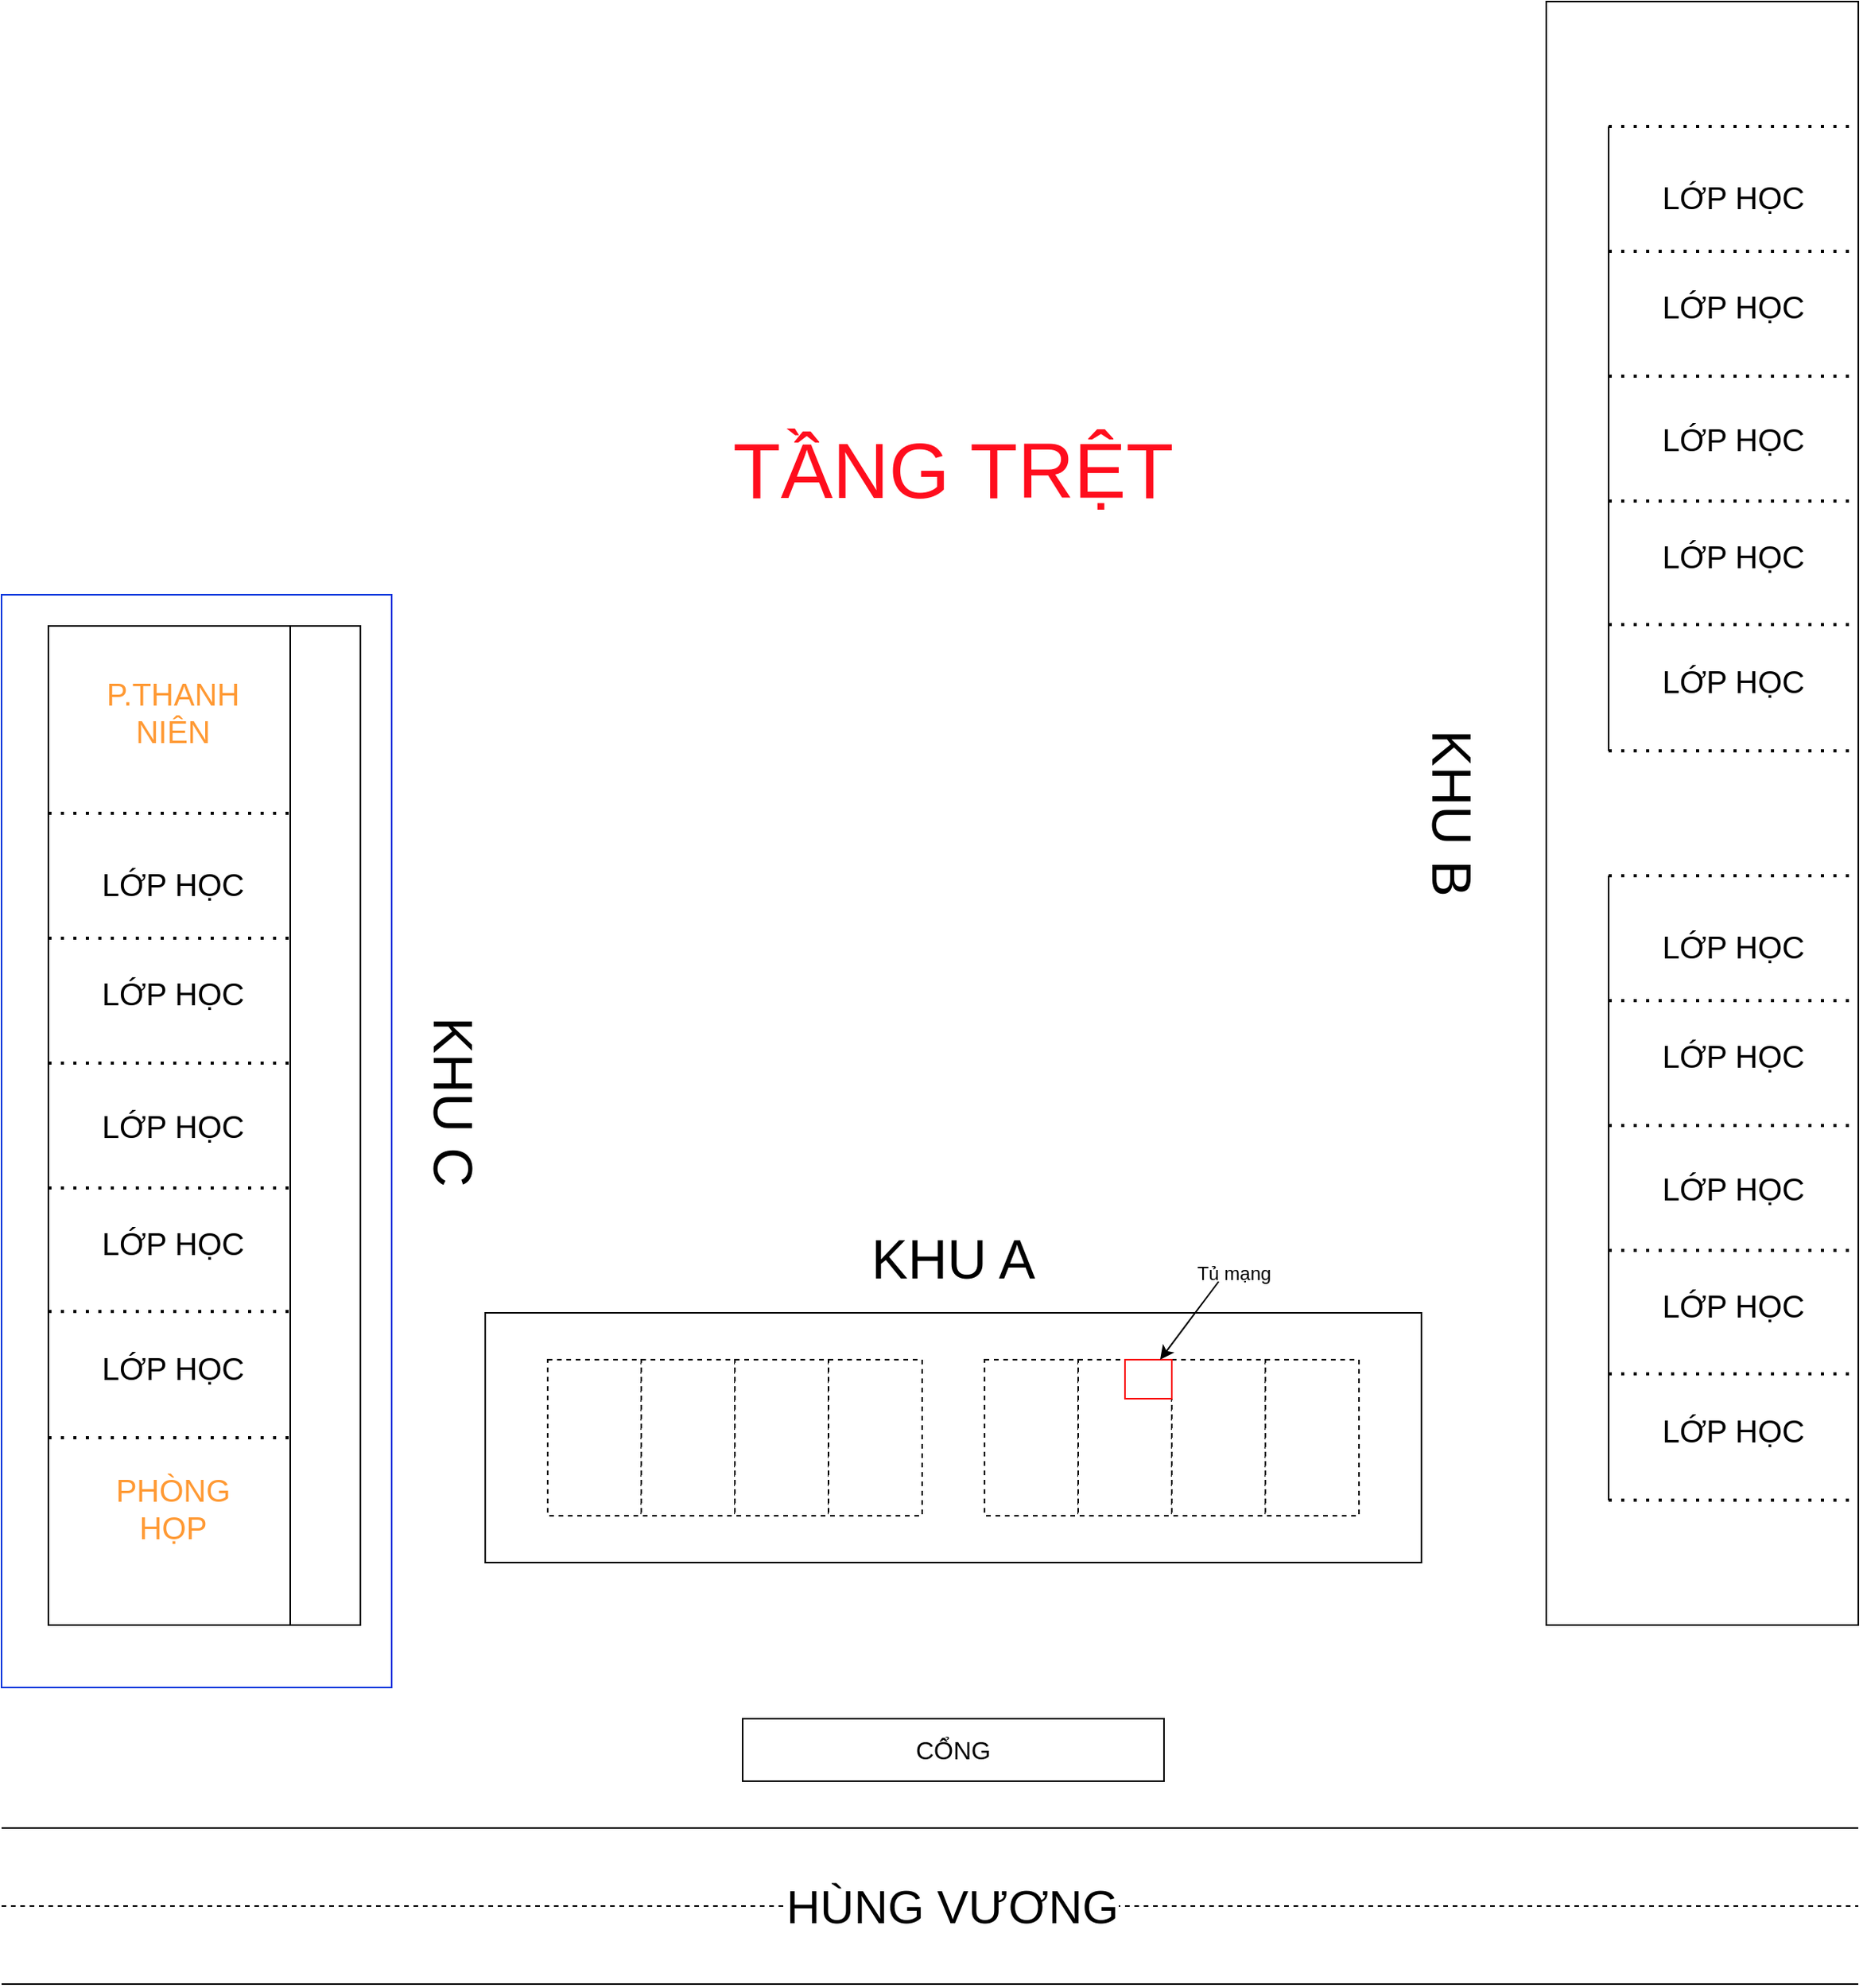 <mxfile version="21.6.5" type="github">
  <diagram name="Page-1" id="38b20595-45e3-9b7f-d5ca-b57f44c5b66d">
    <mxGraphModel dx="23" dy="839" grid="1" gridSize="10" guides="1" tooltips="1" connect="1" arrows="1" fold="1" page="1" pageScale="1" pageWidth="1169" pageHeight="827" background="none" math="0" shadow="0">
      <root>
        <mxCell id="0" />
        <mxCell id="1" parent="0" />
        <mxCell id="CTfxfTfo0A_JuxHDHBcR-1" value="" style="endArrow=none;html=1;rounded=0;" edge="1" parent="1">
          <mxGeometry width="50" height="50" relative="1" as="geometry">
            <mxPoint x="570" y="690" as="sourcePoint" />
            <mxPoint x="1760" y="690" as="targetPoint" />
          </mxGeometry>
        </mxCell>
        <mxCell id="CTfxfTfo0A_JuxHDHBcR-3" value="" style="endArrow=none;html=1;rounded=0;" edge="1" parent="1">
          <mxGeometry width="50" height="50" relative="1" as="geometry">
            <mxPoint x="570" y="790" as="sourcePoint" />
            <mxPoint x="1760" y="790" as="targetPoint" />
          </mxGeometry>
        </mxCell>
        <mxCell id="CTfxfTfo0A_JuxHDHBcR-4" value="" style="endArrow=none;html=1;rounded=0;dashed=1;" edge="1" parent="1">
          <mxGeometry width="50" height="50" relative="1" as="geometry">
            <mxPoint x="570" y="740" as="sourcePoint" />
            <mxPoint x="1760" y="740" as="targetPoint" />
          </mxGeometry>
        </mxCell>
        <mxCell id="CTfxfTfo0A_JuxHDHBcR-5" value="HÙNG VƯƠNG" style="edgeLabel;html=1;align=center;verticalAlign=middle;resizable=0;points=[];fontSize=30;" vertex="1" connectable="0" parent="CTfxfTfo0A_JuxHDHBcR-4">
          <mxGeometry x="-0.393" y="2" relative="1" as="geometry">
            <mxPoint x="248" y="2" as="offset" />
          </mxGeometry>
        </mxCell>
        <mxCell id="CTfxfTfo0A_JuxHDHBcR-6" value="" style="rounded=0;whiteSpace=wrap;html=1;" vertex="1" parent="1">
          <mxGeometry x="600" y="-80" width="200" height="640" as="geometry" />
        </mxCell>
        <mxCell id="CTfxfTfo0A_JuxHDHBcR-7" value="" style="rounded=0;whiteSpace=wrap;html=1;" vertex="1" parent="1">
          <mxGeometry x="1560" y="-480" width="200" height="1040" as="geometry" />
        </mxCell>
        <mxCell id="CTfxfTfo0A_JuxHDHBcR-8" value="" style="rounded=0;whiteSpace=wrap;html=1;" vertex="1" parent="1">
          <mxGeometry x="880" y="360" width="600" height="160" as="geometry" />
        </mxCell>
        <mxCell id="CTfxfTfo0A_JuxHDHBcR-9" value="" style="rounded=0;whiteSpace=wrap;html=1;" vertex="1" parent="1">
          <mxGeometry x="1045" y="620" width="270" height="40" as="geometry" />
        </mxCell>
        <mxCell id="CTfxfTfo0A_JuxHDHBcR-10" value="" style="endArrow=none;dashed=1;html=1;dashPattern=1 3;strokeWidth=2;rounded=0;exitX=0;exitY=0.75;exitDx=0;exitDy=0;entryX=1;entryY=0.75;entryDx=0;entryDy=0;" edge="1" parent="1">
          <mxGeometry width="50" height="50" relative="1" as="geometry">
            <mxPoint x="600" y="440" as="sourcePoint" />
            <mxPoint x="760" y="440" as="targetPoint" />
          </mxGeometry>
        </mxCell>
        <mxCell id="CTfxfTfo0A_JuxHDHBcR-11" value="" style="endArrow=none;dashed=1;html=1;dashPattern=1 3;strokeWidth=2;rounded=0;exitX=0;exitY=0.75;exitDx=0;exitDy=0;entryX=1;entryY=0.75;entryDx=0;entryDy=0;" edge="1" parent="1">
          <mxGeometry width="50" height="50" relative="1" as="geometry">
            <mxPoint x="600" y="359.17" as="sourcePoint" />
            <mxPoint x="760" y="359.17" as="targetPoint" />
          </mxGeometry>
        </mxCell>
        <mxCell id="CTfxfTfo0A_JuxHDHBcR-12" value="" style="endArrow=none;dashed=1;html=1;dashPattern=1 3;strokeWidth=2;rounded=0;exitX=0;exitY=0.75;exitDx=0;exitDy=0;entryX=1;entryY=0.75;entryDx=0;entryDy=0;" edge="1" parent="1">
          <mxGeometry width="50" height="50" relative="1" as="geometry">
            <mxPoint x="600" y="280" as="sourcePoint" />
            <mxPoint x="760" y="280" as="targetPoint" />
          </mxGeometry>
        </mxCell>
        <mxCell id="CTfxfTfo0A_JuxHDHBcR-13" value="" style="endArrow=none;dashed=1;html=1;dashPattern=1 3;strokeWidth=2;rounded=0;exitX=0;exitY=0.75;exitDx=0;exitDy=0;entryX=1;entryY=0.75;entryDx=0;entryDy=0;" edge="1" parent="1">
          <mxGeometry width="50" height="50" relative="1" as="geometry">
            <mxPoint x="600" y="200" as="sourcePoint" />
            <mxPoint x="760" y="200" as="targetPoint" />
          </mxGeometry>
        </mxCell>
        <mxCell id="CTfxfTfo0A_JuxHDHBcR-14" value="" style="endArrow=none;dashed=1;html=1;dashPattern=1 3;strokeWidth=2;rounded=0;exitX=0;exitY=0.75;exitDx=0;exitDy=0;entryX=1;entryY=0.75;entryDx=0;entryDy=0;" edge="1" parent="1">
          <mxGeometry width="50" height="50" relative="1" as="geometry">
            <mxPoint x="600" y="120" as="sourcePoint" />
            <mxPoint x="760" y="120" as="targetPoint" />
          </mxGeometry>
        </mxCell>
        <mxCell id="CTfxfTfo0A_JuxHDHBcR-16" value="" style="endArrow=none;dashed=1;html=1;dashPattern=1 3;strokeWidth=2;rounded=0;exitX=0;exitY=0.75;exitDx=0;exitDy=0;entryX=1;entryY=0.75;entryDx=0;entryDy=0;" edge="1" parent="1">
          <mxGeometry width="50" height="50" relative="1" as="geometry">
            <mxPoint x="600" y="40" as="sourcePoint" />
            <mxPoint x="760" y="40" as="targetPoint" />
          </mxGeometry>
        </mxCell>
        <mxCell id="CTfxfTfo0A_JuxHDHBcR-17" value="" style="endArrow=none;html=1;rounded=0;entryX=0.75;entryY=0;entryDx=0;entryDy=0;exitX=0.75;exitY=1;exitDx=0;exitDy=0;" edge="1" parent="1">
          <mxGeometry width="50" height="50" relative="1" as="geometry">
            <mxPoint x="755" y="560" as="sourcePoint" />
            <mxPoint x="755" y="-80" as="targetPoint" />
          </mxGeometry>
        </mxCell>
        <mxCell id="CTfxfTfo0A_JuxHDHBcR-18" value="&lt;font style=&quot;font-size: 20px;&quot;&gt;PHÒNG HỌP&lt;/font&gt;" style="text;html=1;strokeColor=none;fillColor=none;align=center;verticalAlign=middle;whiteSpace=wrap;rounded=0;fontColor=#FF9933;" vertex="1" parent="1">
          <mxGeometry x="650" y="470" width="60" height="30" as="geometry" />
        </mxCell>
        <mxCell id="CTfxfTfo0A_JuxHDHBcR-19" value="&lt;font style=&quot;font-size: 20px;&quot;&gt;P.THANH NIÊN&lt;/font&gt;" style="text;html=1;strokeColor=none;fillColor=none;align=center;verticalAlign=middle;whiteSpace=wrap;rounded=0;fontColor=#FF9933;" vertex="1" parent="1">
          <mxGeometry x="650" y="-40" width="60" height="30" as="geometry" />
        </mxCell>
        <mxCell id="CTfxfTfo0A_JuxHDHBcR-20" value="&lt;font style=&quot;font-size: 35px;&quot;&gt;KHU C&lt;/font&gt;" style="text;html=1;strokeColor=none;fillColor=none;align=center;verticalAlign=middle;whiteSpace=wrap;rounded=0;rotation=90;" vertex="1" parent="1">
          <mxGeometry x="800" y="210" width="120" height="30" as="geometry" />
        </mxCell>
        <mxCell id="CTfxfTfo0A_JuxHDHBcR-21" value="&lt;font style=&quot;font-size: 35px;&quot;&gt;KHU B&lt;/font&gt;" style="text;html=1;strokeColor=none;fillColor=none;align=center;verticalAlign=middle;whiteSpace=wrap;rounded=0;rotation=90;" vertex="1" parent="1">
          <mxGeometry x="1440" y="25" width="120" height="30" as="geometry" />
        </mxCell>
        <mxCell id="CTfxfTfo0A_JuxHDHBcR-22" value="&lt;font style=&quot;font-size: 35px;&quot;&gt;KHU A&lt;/font&gt;" style="text;html=1;strokeColor=none;fillColor=none;align=center;verticalAlign=middle;whiteSpace=wrap;rounded=0;rotation=0;" vertex="1" parent="1">
          <mxGeometry x="1120" y="310" width="120" height="30" as="geometry" />
        </mxCell>
        <mxCell id="CTfxfTfo0A_JuxHDHBcR-23" value="&lt;font style=&quot;font-size: 20px;&quot;&gt;LỚP HỌC&lt;/font&gt;" style="text;html=1;strokeColor=none;fillColor=none;align=center;verticalAlign=middle;whiteSpace=wrap;rounded=0;" vertex="1" parent="1">
          <mxGeometry x="620" y="380" width="120" height="30" as="geometry" />
        </mxCell>
        <mxCell id="CTfxfTfo0A_JuxHDHBcR-25" value="&lt;font style=&quot;font-size: 20px;&quot;&gt;LỚP HỌC&lt;/font&gt;" style="text;html=1;strokeColor=none;fillColor=none;align=center;verticalAlign=middle;whiteSpace=wrap;rounded=0;" vertex="1" parent="1">
          <mxGeometry x="620" y="300" width="120" height="30" as="geometry" />
        </mxCell>
        <mxCell id="CTfxfTfo0A_JuxHDHBcR-26" value="&lt;font style=&quot;font-size: 20px;&quot;&gt;LỚP HỌC&lt;/font&gt;" style="text;html=1;strokeColor=none;fillColor=none;align=center;verticalAlign=middle;whiteSpace=wrap;rounded=0;" vertex="1" parent="1">
          <mxGeometry x="620" y="225" width="120" height="30" as="geometry" />
        </mxCell>
        <mxCell id="CTfxfTfo0A_JuxHDHBcR-27" value="&lt;font style=&quot;font-size: 20px;&quot;&gt;LỚP HỌC&lt;/font&gt;" style="text;html=1;strokeColor=none;fillColor=none;align=center;verticalAlign=middle;whiteSpace=wrap;rounded=0;" vertex="1" parent="1">
          <mxGeometry x="620" y="140" width="120" height="30" as="geometry" />
        </mxCell>
        <mxCell id="CTfxfTfo0A_JuxHDHBcR-28" value="&lt;font style=&quot;font-size: 20px;&quot;&gt;LỚP HỌC&lt;/font&gt;" style="text;html=1;strokeColor=none;fillColor=none;align=center;verticalAlign=middle;whiteSpace=wrap;rounded=0;" vertex="1" parent="1">
          <mxGeometry x="620" y="70" width="120" height="30" as="geometry" />
        </mxCell>
        <mxCell id="CTfxfTfo0A_JuxHDHBcR-30" value="" style="endArrow=none;dashed=1;html=1;dashPattern=1 3;strokeWidth=2;rounded=0;exitX=0;exitY=0.75;exitDx=0;exitDy=0;entryX=1;entryY=0.75;entryDx=0;entryDy=0;" edge="1" parent="1">
          <mxGeometry width="50" height="50" relative="1" as="geometry">
            <mxPoint x="1600" y="480" as="sourcePoint" />
            <mxPoint x="1760" y="480" as="targetPoint" />
          </mxGeometry>
        </mxCell>
        <mxCell id="CTfxfTfo0A_JuxHDHBcR-31" value="" style="endArrow=none;dashed=1;html=1;dashPattern=1 3;strokeWidth=2;rounded=0;exitX=0;exitY=0.75;exitDx=0;exitDy=0;entryX=1;entryY=0.75;entryDx=0;entryDy=0;" edge="1" parent="1">
          <mxGeometry width="50" height="50" relative="1" as="geometry">
            <mxPoint x="1600" y="399.17" as="sourcePoint" />
            <mxPoint x="1760" y="399.17" as="targetPoint" />
          </mxGeometry>
        </mxCell>
        <mxCell id="CTfxfTfo0A_JuxHDHBcR-32" value="" style="endArrow=none;dashed=1;html=1;dashPattern=1 3;strokeWidth=2;rounded=0;exitX=0;exitY=0.75;exitDx=0;exitDy=0;entryX=1;entryY=0.75;entryDx=0;entryDy=0;" edge="1" parent="1">
          <mxGeometry width="50" height="50" relative="1" as="geometry">
            <mxPoint x="1600" y="320" as="sourcePoint" />
            <mxPoint x="1760" y="320" as="targetPoint" />
          </mxGeometry>
        </mxCell>
        <mxCell id="CTfxfTfo0A_JuxHDHBcR-33" value="" style="endArrow=none;dashed=1;html=1;dashPattern=1 3;strokeWidth=2;rounded=0;exitX=0;exitY=0.75;exitDx=0;exitDy=0;entryX=1;entryY=0.75;entryDx=0;entryDy=0;" edge="1" parent="1">
          <mxGeometry width="50" height="50" relative="1" as="geometry">
            <mxPoint x="1600" y="240" as="sourcePoint" />
            <mxPoint x="1760" y="240" as="targetPoint" />
          </mxGeometry>
        </mxCell>
        <mxCell id="CTfxfTfo0A_JuxHDHBcR-34" value="" style="endArrow=none;dashed=1;html=1;dashPattern=1 3;strokeWidth=2;rounded=0;exitX=0;exitY=0.75;exitDx=0;exitDy=0;entryX=1;entryY=0.75;entryDx=0;entryDy=0;" edge="1" parent="1">
          <mxGeometry width="50" height="50" relative="1" as="geometry">
            <mxPoint x="1600" y="160" as="sourcePoint" />
            <mxPoint x="1760" y="160" as="targetPoint" />
          </mxGeometry>
        </mxCell>
        <mxCell id="CTfxfTfo0A_JuxHDHBcR-35" value="" style="endArrow=none;dashed=1;html=1;dashPattern=1 3;strokeWidth=2;rounded=0;exitX=0;exitY=0.75;exitDx=0;exitDy=0;entryX=1;entryY=0.75;entryDx=0;entryDy=0;" edge="1" parent="1">
          <mxGeometry width="50" height="50" relative="1" as="geometry">
            <mxPoint x="1600" y="80" as="sourcePoint" />
            <mxPoint x="1760" y="80" as="targetPoint" />
          </mxGeometry>
        </mxCell>
        <mxCell id="CTfxfTfo0A_JuxHDHBcR-36" value="" style="endArrow=none;dashed=1;html=1;dashPattern=1 3;strokeWidth=2;rounded=0;exitX=0;exitY=0.75;exitDx=0;exitDy=0;entryX=1;entryY=0.75;entryDx=0;entryDy=0;" edge="1" parent="1">
          <mxGeometry width="50" height="50" relative="1" as="geometry">
            <mxPoint x="1600" as="sourcePoint" />
            <mxPoint x="1760" as="targetPoint" />
          </mxGeometry>
        </mxCell>
        <mxCell id="CTfxfTfo0A_JuxHDHBcR-37" value="" style="endArrow=none;dashed=1;html=1;dashPattern=1 3;strokeWidth=2;rounded=0;exitX=0;exitY=0.75;exitDx=0;exitDy=0;entryX=1;entryY=0.75;entryDx=0;entryDy=0;" edge="1" parent="1">
          <mxGeometry width="50" height="50" relative="1" as="geometry">
            <mxPoint x="1600" y="-80.83" as="sourcePoint" />
            <mxPoint x="1760" y="-80.83" as="targetPoint" />
          </mxGeometry>
        </mxCell>
        <mxCell id="CTfxfTfo0A_JuxHDHBcR-38" value="" style="endArrow=none;dashed=1;html=1;dashPattern=1 3;strokeWidth=2;rounded=0;exitX=0;exitY=0.75;exitDx=0;exitDy=0;entryX=1;entryY=0.75;entryDx=0;entryDy=0;" edge="1" parent="1">
          <mxGeometry width="50" height="50" relative="1" as="geometry">
            <mxPoint x="1600" y="-160" as="sourcePoint" />
            <mxPoint x="1760" y="-160" as="targetPoint" />
          </mxGeometry>
        </mxCell>
        <mxCell id="CTfxfTfo0A_JuxHDHBcR-39" value="" style="endArrow=none;dashed=1;html=1;dashPattern=1 3;strokeWidth=2;rounded=0;exitX=0;exitY=0.75;exitDx=0;exitDy=0;entryX=1;entryY=0.75;entryDx=0;entryDy=0;" edge="1" parent="1">
          <mxGeometry width="50" height="50" relative="1" as="geometry">
            <mxPoint x="1600" y="-240" as="sourcePoint" />
            <mxPoint x="1760" y="-240" as="targetPoint" />
          </mxGeometry>
        </mxCell>
        <mxCell id="CTfxfTfo0A_JuxHDHBcR-40" value="" style="endArrow=none;dashed=1;html=1;dashPattern=1 3;strokeWidth=2;rounded=0;exitX=0;exitY=0.75;exitDx=0;exitDy=0;entryX=1;entryY=0.75;entryDx=0;entryDy=0;" edge="1" parent="1">
          <mxGeometry width="50" height="50" relative="1" as="geometry">
            <mxPoint x="1600" y="-320" as="sourcePoint" />
            <mxPoint x="1760" y="-320" as="targetPoint" />
          </mxGeometry>
        </mxCell>
        <mxCell id="CTfxfTfo0A_JuxHDHBcR-41" value="" style="endArrow=none;dashed=1;html=1;dashPattern=1 3;strokeWidth=2;rounded=0;exitX=0;exitY=0.75;exitDx=0;exitDy=0;entryX=1;entryY=0.75;entryDx=0;entryDy=0;" edge="1" parent="1">
          <mxGeometry width="50" height="50" relative="1" as="geometry">
            <mxPoint x="1600" y="-400" as="sourcePoint" />
            <mxPoint x="1760" y="-400" as="targetPoint" />
          </mxGeometry>
        </mxCell>
        <mxCell id="CTfxfTfo0A_JuxHDHBcR-42" value="" style="endArrow=none;html=1;rounded=0;exitX=0.75;exitY=1;exitDx=0;exitDy=0;" edge="1" parent="1">
          <mxGeometry width="50" height="50" relative="1" as="geometry">
            <mxPoint x="1600" y="480" as="sourcePoint" />
            <mxPoint x="1600" y="80" as="targetPoint" />
          </mxGeometry>
        </mxCell>
        <mxCell id="CTfxfTfo0A_JuxHDHBcR-43" value="" style="endArrow=none;html=1;rounded=0;exitX=0.75;exitY=1;exitDx=0;exitDy=0;" edge="1" parent="1">
          <mxGeometry width="50" height="50" relative="1" as="geometry">
            <mxPoint x="1600" as="sourcePoint" />
            <mxPoint x="1600" y="-400" as="targetPoint" />
          </mxGeometry>
        </mxCell>
        <mxCell id="CTfxfTfo0A_JuxHDHBcR-44" value="&lt;font style=&quot;font-size: 20px;&quot;&gt;LỚP HỌC&lt;/font&gt;" style="text;html=1;strokeColor=none;fillColor=none;align=center;verticalAlign=middle;whiteSpace=wrap;rounded=0;" vertex="1" parent="1">
          <mxGeometry x="1620" y="420" width="120" height="30" as="geometry" />
        </mxCell>
        <mxCell id="CTfxfTfo0A_JuxHDHBcR-45" value="&lt;font style=&quot;font-size: 20px;&quot;&gt;LỚP HỌC&lt;/font&gt;" style="text;html=1;strokeColor=none;fillColor=none;align=center;verticalAlign=middle;whiteSpace=wrap;rounded=0;" vertex="1" parent="1">
          <mxGeometry x="1620" y="340" width="120" height="30" as="geometry" />
        </mxCell>
        <mxCell id="CTfxfTfo0A_JuxHDHBcR-46" value="&lt;font style=&quot;font-size: 20px;&quot;&gt;LỚP HỌC&lt;/font&gt;" style="text;html=1;strokeColor=none;fillColor=none;align=center;verticalAlign=middle;whiteSpace=wrap;rounded=0;" vertex="1" parent="1">
          <mxGeometry x="1620" y="265" width="120" height="30" as="geometry" />
        </mxCell>
        <mxCell id="CTfxfTfo0A_JuxHDHBcR-47" value="&lt;font style=&quot;font-size: 20px;&quot;&gt;LỚP HỌC&lt;/font&gt;" style="text;html=1;strokeColor=none;fillColor=none;align=center;verticalAlign=middle;whiteSpace=wrap;rounded=0;" vertex="1" parent="1">
          <mxGeometry x="1620" y="180" width="120" height="30" as="geometry" />
        </mxCell>
        <mxCell id="CTfxfTfo0A_JuxHDHBcR-48" value="&lt;font style=&quot;font-size: 20px;&quot;&gt;LỚP HỌC&lt;/font&gt;" style="text;html=1;strokeColor=none;fillColor=none;align=center;verticalAlign=middle;whiteSpace=wrap;rounded=0;" vertex="1" parent="1">
          <mxGeometry x="1620" y="110" width="120" height="30" as="geometry" />
        </mxCell>
        <mxCell id="CTfxfTfo0A_JuxHDHBcR-49" value="&lt;font style=&quot;font-size: 20px;&quot;&gt;LỚP HỌC&lt;/font&gt;" style="text;html=1;strokeColor=none;fillColor=none;align=center;verticalAlign=middle;whiteSpace=wrap;rounded=0;" vertex="1" parent="1">
          <mxGeometry x="1620" y="-60" width="120" height="30" as="geometry" />
        </mxCell>
        <mxCell id="CTfxfTfo0A_JuxHDHBcR-50" value="&lt;font style=&quot;font-size: 20px;&quot;&gt;LỚP HỌC&lt;/font&gt;" style="text;html=1;strokeColor=none;fillColor=none;align=center;verticalAlign=middle;whiteSpace=wrap;rounded=0;" vertex="1" parent="1">
          <mxGeometry x="1620" y="-140" width="120" height="30" as="geometry" />
        </mxCell>
        <mxCell id="CTfxfTfo0A_JuxHDHBcR-51" value="&lt;font style=&quot;font-size: 20px;&quot;&gt;LỚP HỌC&lt;/font&gt;" style="text;html=1;strokeColor=none;fillColor=none;align=center;verticalAlign=middle;whiteSpace=wrap;rounded=0;" vertex="1" parent="1">
          <mxGeometry x="1620" y="-215" width="120" height="30" as="geometry" />
        </mxCell>
        <mxCell id="CTfxfTfo0A_JuxHDHBcR-52" value="&lt;font style=&quot;font-size: 20px;&quot;&gt;LỚP HỌC&lt;/font&gt;" style="text;html=1;strokeColor=none;fillColor=none;align=center;verticalAlign=middle;whiteSpace=wrap;rounded=0;" vertex="1" parent="1">
          <mxGeometry x="1620" y="-300" width="120" height="30" as="geometry" />
        </mxCell>
        <mxCell id="CTfxfTfo0A_JuxHDHBcR-53" value="&lt;font style=&quot;font-size: 20px;&quot;&gt;LỚP HỌC&lt;/font&gt;" style="text;html=1;strokeColor=none;fillColor=none;align=center;verticalAlign=middle;whiteSpace=wrap;rounded=0;" vertex="1" parent="1">
          <mxGeometry x="1620" y="-370" width="120" height="30" as="geometry" />
        </mxCell>
        <mxCell id="CTfxfTfo0A_JuxHDHBcR-56" value="&lt;font style=&quot;font-size: 50px;&quot;&gt;TẦNG TRỆT&lt;/font&gt;" style="text;html=1;strokeColor=none;fillColor=none;align=center;verticalAlign=middle;whiteSpace=wrap;rounded=0;rotation=0;fontSize=50;fontColor=#FF0D1D;" vertex="1" parent="1">
          <mxGeometry x="995" y="-230" width="370" height="100" as="geometry" />
        </mxCell>
        <mxCell id="CTfxfTfo0A_JuxHDHBcR-59" value="" style="rounded=0;whiteSpace=wrap;html=1;dashed=1;" vertex="1" parent="1">
          <mxGeometry x="1200" y="390" width="60" height="100" as="geometry" />
        </mxCell>
        <mxCell id="CTfxfTfo0A_JuxHDHBcR-60" value="" style="rounded=0;whiteSpace=wrap;html=1;dashed=1;" vertex="1" parent="1">
          <mxGeometry x="1260" y="390" width="60" height="100" as="geometry" />
        </mxCell>
        <mxCell id="CTfxfTfo0A_JuxHDHBcR-61" value="" style="rounded=0;whiteSpace=wrap;html=1;dashed=1;" vertex="1" parent="1">
          <mxGeometry x="1320" y="390" width="60" height="100" as="geometry" />
        </mxCell>
        <mxCell id="CTfxfTfo0A_JuxHDHBcR-62" value="" style="rounded=0;whiteSpace=wrap;html=1;dashed=1;" vertex="1" parent="1">
          <mxGeometry x="1380" y="390" width="60" height="100" as="geometry" />
        </mxCell>
        <mxCell id="CTfxfTfo0A_JuxHDHBcR-63" value="" style="rounded=0;whiteSpace=wrap;html=1;dashed=1;" vertex="1" parent="1">
          <mxGeometry x="920" y="390" width="60" height="100" as="geometry" />
        </mxCell>
        <mxCell id="CTfxfTfo0A_JuxHDHBcR-64" value="" style="rounded=0;whiteSpace=wrap;html=1;dashed=1;" vertex="1" parent="1">
          <mxGeometry x="980" y="390" width="60" height="100" as="geometry" />
        </mxCell>
        <mxCell id="CTfxfTfo0A_JuxHDHBcR-65" value="" style="rounded=0;whiteSpace=wrap;html=1;dashed=1;" vertex="1" parent="1">
          <mxGeometry x="1040" y="390" width="60" height="100" as="geometry" />
        </mxCell>
        <mxCell id="CTfxfTfo0A_JuxHDHBcR-66" value="" style="rounded=0;whiteSpace=wrap;html=1;dashed=1;" vertex="1" parent="1">
          <mxGeometry x="1100" y="390" width="60" height="100" as="geometry" />
        </mxCell>
        <mxCell id="CTfxfTfo0A_JuxHDHBcR-67" value="" style="rounded=0;whiteSpace=wrap;html=1;strokeColor=#f90b0b;" vertex="1" parent="1">
          <mxGeometry x="1290" y="390" width="30" height="25" as="geometry" />
        </mxCell>
        <mxCell id="CTfxfTfo0A_JuxHDHBcR-68" value="&lt;font style=&quot;font-size: 16px;&quot;&gt;CỔNG&lt;/font&gt;" style="text;html=1;strokeColor=none;fillColor=none;align=center;verticalAlign=middle;whiteSpace=wrap;rounded=0;" vertex="1" parent="1">
          <mxGeometry x="1150" y="625" width="60" height="30" as="geometry" />
        </mxCell>
        <mxCell id="CTfxfTfo0A_JuxHDHBcR-69" value="" style="endArrow=classic;html=1;rounded=0;entryX=0.75;entryY=0;entryDx=0;entryDy=0;" edge="1" parent="1" target="CTfxfTfo0A_JuxHDHBcR-67">
          <mxGeometry width="50" height="50" relative="1" as="geometry">
            <mxPoint x="1350" y="340" as="sourcePoint" />
            <mxPoint x="1270" y="390" as="targetPoint" />
            <Array as="points" />
          </mxGeometry>
        </mxCell>
        <mxCell id="CTfxfTfo0A_JuxHDHBcR-70" value="Tủ mạng" style="text;html=1;strokeColor=none;fillColor=none;align=center;verticalAlign=middle;whiteSpace=wrap;rounded=0;" vertex="1" parent="1">
          <mxGeometry x="1330" y="320" width="60" height="30" as="geometry" />
        </mxCell>
        <mxCell id="CTfxfTfo0A_JuxHDHBcR-73" value="" style="rounded=0;whiteSpace=wrap;html=1;fillColor=none;strokeColor=#0e37dd;" vertex="1" parent="1">
          <mxGeometry x="570" y="-100" width="250" height="700" as="geometry" />
        </mxCell>
      </root>
    </mxGraphModel>
  </diagram>
</mxfile>
